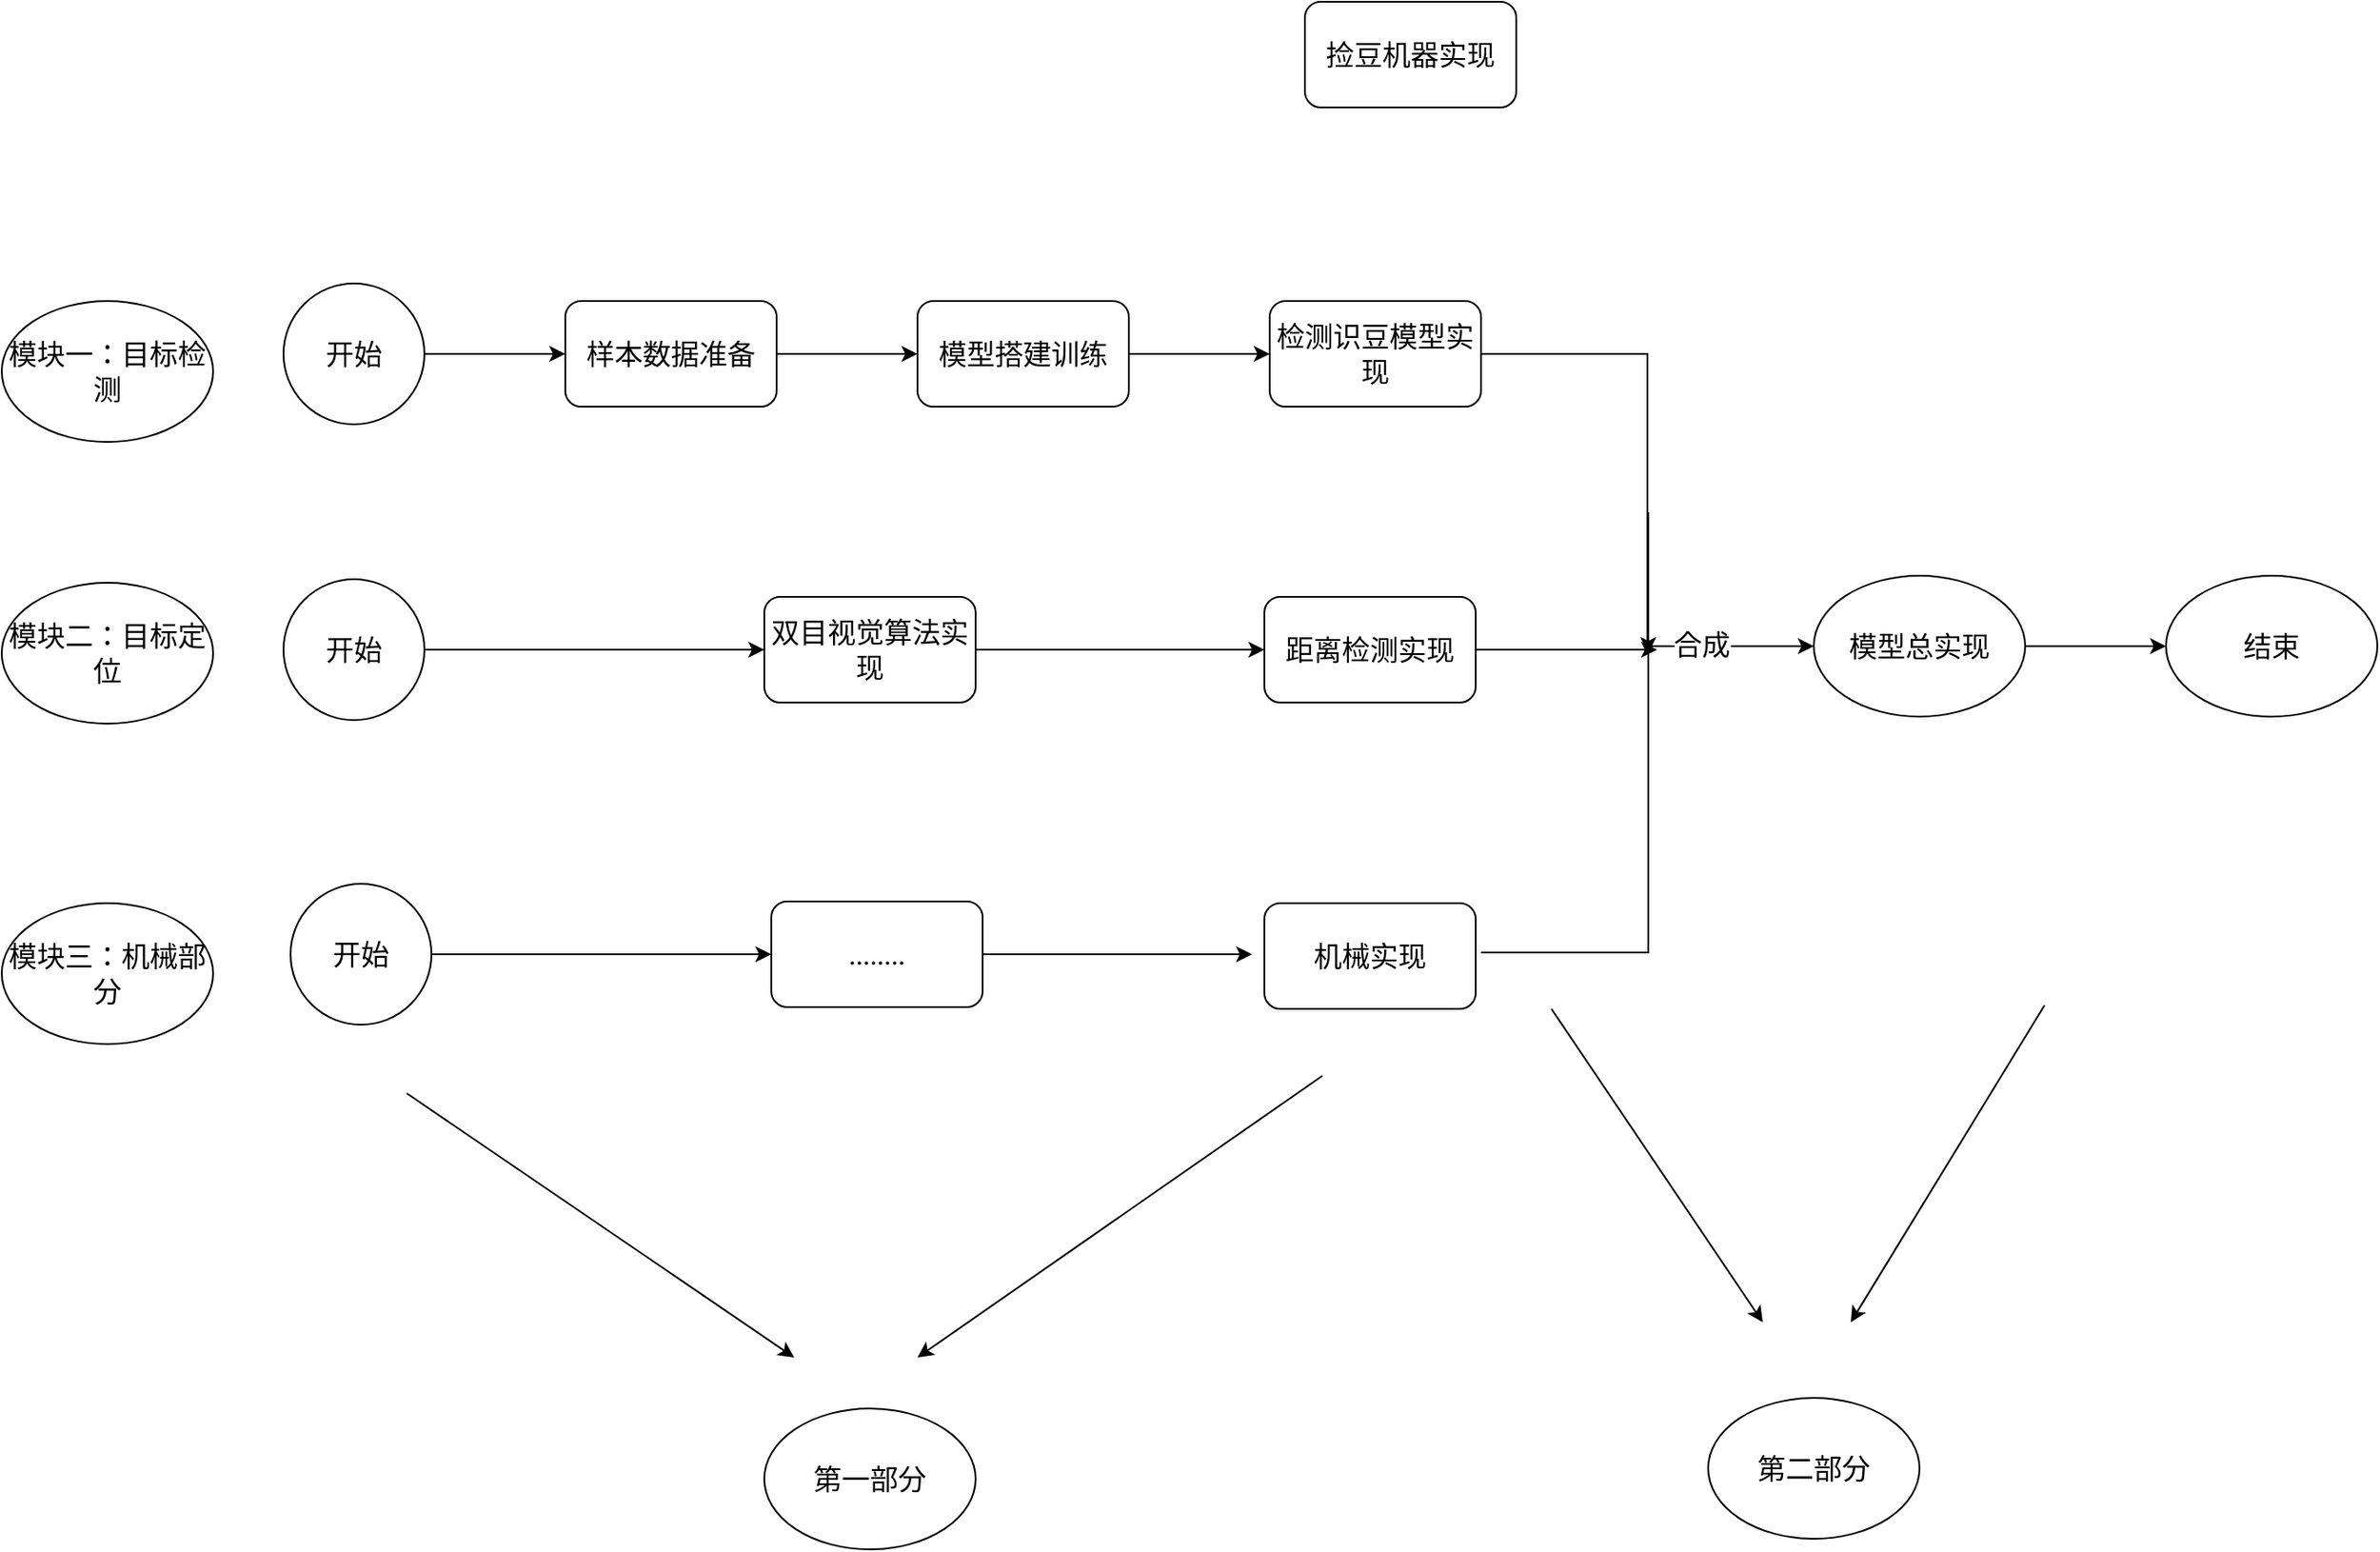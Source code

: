 <mxfile version="10.8.2" type="github"><diagram id="k68mkwFndgBbOE26OnHM" name="Page-1"><mxGraphModel dx="2472" dy="868" grid="1" gridSize="10" guides="1" tooltips="1" connect="1" arrows="1" fold="1" page="1" pageScale="1" pageWidth="827" pageHeight="1169" math="0" shadow="0"><root><mxCell id="0"/><mxCell id="1" parent="0"/><mxCell id="7Tzi2VSXAydZE6hQEAZl-2" value="捡豆机器实现" style="rounded=1;whiteSpace=wrap;html=1;fontSize=16;fontFamily=Times New Roman;fontStyle=0" vertex="1" parent="1"><mxGeometry x="650" y="290" width="120" height="60" as="geometry"/></mxCell><mxCell id="7Tzi2VSXAydZE6hQEAZl-3" value="机械实现" style="rounded=1;whiteSpace=wrap;html=1;fontSize=16;fontFamily=Times New Roman;fontStyle=0" vertex="1" parent="1"><mxGeometry x="627" y="802" width="120" height="60" as="geometry"/></mxCell><mxCell id="7Tzi2VSXAydZE6hQEAZl-6" value="" style="edgeStyle=orthogonalEdgeStyle;rounded=0;orthogonalLoop=1;jettySize=auto;html=1;fontSize=16;fontFamily=Times New Roman;fontStyle=0" edge="1" parent="1" source="7Tzi2VSXAydZE6hQEAZl-4" target="7Tzi2VSXAydZE6hQEAZl-5"><mxGeometry relative="1" as="geometry"/></mxCell><mxCell id="7Tzi2VSXAydZE6hQEAZl-4" value="开始" style="ellipse;whiteSpace=wrap;html=1;aspect=fixed;fontSize=16;fontFamily=Times New Roman;fontStyle=0" vertex="1" parent="1"><mxGeometry x="70" y="450" width="80" height="80" as="geometry"/></mxCell><mxCell id="7Tzi2VSXAydZE6hQEAZl-8" value="" style="edgeStyle=orthogonalEdgeStyle;rounded=0;orthogonalLoop=1;jettySize=auto;html=1;fontSize=16;fontFamily=Times New Roman;fontStyle=0" edge="1" parent="1" source="7Tzi2VSXAydZE6hQEAZl-5" target="7Tzi2VSXAydZE6hQEAZl-7"><mxGeometry relative="1" as="geometry"/></mxCell><mxCell id="7Tzi2VSXAydZE6hQEAZl-5" value="&lt;span style=&quot;font-size: 16px;&quot;&gt;样本数据准备&lt;/span&gt;" style="rounded=1;whiteSpace=wrap;html=1;fontSize=16;fontFamily=Times New Roman;fontStyle=0" vertex="1" parent="1"><mxGeometry x="230" y="460" width="120" height="60" as="geometry"/></mxCell><mxCell id="7Tzi2VSXAydZE6hQEAZl-10" value="" style="edgeStyle=orthogonalEdgeStyle;rounded=0;orthogonalLoop=1;jettySize=auto;html=1;fontSize=16;fontFamily=Times New Roman;fontStyle=0" edge="1" parent="1" source="7Tzi2VSXAydZE6hQEAZl-7" target="7Tzi2VSXAydZE6hQEAZl-9"><mxGeometry relative="1" as="geometry"/></mxCell><mxCell id="7Tzi2VSXAydZE6hQEAZl-7" value="&lt;span style=&quot;font-size: 16px;&quot;&gt;模型搭建训练&lt;/span&gt;" style="rounded=1;whiteSpace=wrap;html=1;fontSize=16;fontFamily=Times New Roman;fontStyle=0" vertex="1" parent="1"><mxGeometry x="430" y="460" width="120" height="60" as="geometry"/></mxCell><mxCell id="7Tzi2VSXAydZE6hQEAZl-25" style="edgeStyle=orthogonalEdgeStyle;rounded=0;orthogonalLoop=1;jettySize=auto;html=1;exitX=1;exitY=0.5;exitDx=0;exitDy=0;entryX=0;entryY=0.5;entryDx=0;entryDy=0;fontSize=16;fontFamily=Times New Roman;fontStyle=0" edge="1" parent="1" source="7Tzi2VSXAydZE6hQEAZl-9" target="7Tzi2VSXAydZE6hQEAZl-24"><mxGeometry relative="1" as="geometry"/></mxCell><mxCell id="7Tzi2VSXAydZE6hQEAZl-37" value="合成" style="text;html=1;resizable=0;points=[];align=center;verticalAlign=middle;labelBackgroundColor=#ffffff;fontSize=16;fontFamily=Times New Roman;fontStyle=0" vertex="1" connectable="0" parent="7Tzi2VSXAydZE6hQEAZl-25"><mxGeometry x="0.636" y="1" relative="1" as="geometry"><mxPoint as="offset"/></mxGeometry></mxCell><mxCell id="7Tzi2VSXAydZE6hQEAZl-9" value="&lt;span style=&quot;font-size: 16px;&quot;&gt;检测识豆模型实现&lt;/span&gt;" style="rounded=1;whiteSpace=wrap;html=1;fontSize=16;fontFamily=Times New Roman;fontStyle=0" vertex="1" parent="1"><mxGeometry x="630" y="460" width="120" height="60" as="geometry"/></mxCell><mxCell id="7Tzi2VSXAydZE6hQEAZl-17" value="" style="edgeStyle=orthogonalEdgeStyle;rounded=0;orthogonalLoop=1;jettySize=auto;html=1;entryX=0;entryY=0.5;entryDx=0;entryDy=0;fontSize=16;fontFamily=Times New Roman;fontStyle=0" edge="1" parent="1" source="7Tzi2VSXAydZE6hQEAZl-11" target="7Tzi2VSXAydZE6hQEAZl-19"><mxGeometry relative="1" as="geometry"><mxPoint x="230" y="658" as="targetPoint"/></mxGeometry></mxCell><mxCell id="7Tzi2VSXAydZE6hQEAZl-11" value="开始" style="ellipse;whiteSpace=wrap;html=1;aspect=fixed;fontSize=16;fontFamily=Times New Roman;fontStyle=0" vertex="1" parent="1"><mxGeometry x="70" y="618" width="80" height="80" as="geometry"/></mxCell><mxCell id="7Tzi2VSXAydZE6hQEAZl-12" value="模块一：目标检测" style="ellipse;whiteSpace=wrap;html=1;fontSize=16;fontFamily=Times New Roman;fontStyle=0" vertex="1" parent="1"><mxGeometry x="-90" y="460" width="120" height="80" as="geometry"/></mxCell><mxCell id="7Tzi2VSXAydZE6hQEAZl-13" value="模块二：目标定位" style="ellipse;whiteSpace=wrap;html=1;fontSize=16;fontFamily=Times New Roman;fontStyle=0" vertex="1" parent="1"><mxGeometry x="-90" y="620" width="120" height="80" as="geometry"/></mxCell><mxCell id="7Tzi2VSXAydZE6hQEAZl-15" value="模块三：机械部分" style="ellipse;whiteSpace=wrap;html=1;fontSize=16;fontFamily=Times New Roman;fontStyle=0" vertex="1" parent="1"><mxGeometry x="-90" y="802" width="120" height="80" as="geometry"/></mxCell><mxCell id="7Tzi2VSXAydZE6hQEAZl-21" value="" style="edgeStyle=orthogonalEdgeStyle;rounded=0;orthogonalLoop=1;jettySize=auto;html=1;fontSize=16;fontFamily=Times New Roman;fontStyle=0" edge="1" parent="1" source="7Tzi2VSXAydZE6hQEAZl-19" target="7Tzi2VSXAydZE6hQEAZl-20"><mxGeometry relative="1" as="geometry"/></mxCell><mxCell id="7Tzi2VSXAydZE6hQEAZl-19" value="双目视觉算法实现" style="rounded=1;whiteSpace=wrap;html=1;fontSize=16;fontFamily=Times New Roman;fontStyle=0" vertex="1" parent="1"><mxGeometry x="343" y="628" width="120" height="60" as="geometry"/></mxCell><mxCell id="7Tzi2VSXAydZE6hQEAZl-26" style="edgeStyle=orthogonalEdgeStyle;rounded=0;orthogonalLoop=1;jettySize=auto;html=1;fontSize=16;fontFamily=Times New Roman;fontStyle=0" edge="1" parent="1"><mxGeometry relative="1" as="geometry"><mxPoint x="845" y="660" as="targetPoint"/><mxPoint x="750" y="830" as="sourcePoint"/><Array as="points"><mxPoint x="845" y="830"/><mxPoint x="845" y="580"/></Array></mxGeometry></mxCell><mxCell id="7Tzi2VSXAydZE6hQEAZl-36" value="" style="edgeStyle=orthogonalEdgeStyle;rounded=0;orthogonalLoop=1;jettySize=auto;html=1;fontSize=16;fontFamily=Times New Roman;fontStyle=0" edge="1" parent="1" source="7Tzi2VSXAydZE6hQEAZl-20"><mxGeometry relative="1" as="geometry"><mxPoint x="850" y="658" as="targetPoint"/></mxGeometry></mxCell><mxCell id="7Tzi2VSXAydZE6hQEAZl-20" value="距离检测实现" style="rounded=1;whiteSpace=wrap;html=1;fontSize=16;fontFamily=Times New Roman;fontStyle=0" vertex="1" parent="1"><mxGeometry x="627" y="628" width="120" height="60" as="geometry"/></mxCell><mxCell id="7Tzi2VSXAydZE6hQEAZl-39" value="" style="edgeStyle=orthogonalEdgeStyle;rounded=0;orthogonalLoop=1;jettySize=auto;html=1;fontFamily=Times New Roman;fontSize=16;fontStyle=0" edge="1" parent="1" source="7Tzi2VSXAydZE6hQEAZl-24" target="7Tzi2VSXAydZE6hQEAZl-38"><mxGeometry relative="1" as="geometry"/></mxCell><mxCell id="7Tzi2VSXAydZE6hQEAZl-24" value="模型总实现" style="ellipse;whiteSpace=wrap;html=1;fontSize=16;fontFamily=Times New Roman;fontStyle=0" vertex="1" parent="1"><mxGeometry x="939" y="616" width="120" height="80" as="geometry"/></mxCell><mxCell id="7Tzi2VSXAydZE6hQEAZl-38" value="结束" style="ellipse;whiteSpace=wrap;html=1;fontSize=16;fontFamily=Times New Roman;fontStyle=0" vertex="1" parent="1"><mxGeometry x="1139" y="616" width="120" height="80" as="geometry"/></mxCell><mxCell id="7Tzi2VSXAydZE6hQEAZl-27" value="" style="edgeStyle=orthogonalEdgeStyle;rounded=0;orthogonalLoop=1;jettySize=auto;html=1;entryX=0;entryY=0.5;entryDx=0;entryDy=0;fontSize=16;fontFamily=Times New Roman;fontStyle=0" edge="1" parent="1" source="7Tzi2VSXAydZE6hQEAZl-28" target="7Tzi2VSXAydZE6hQEAZl-30"><mxGeometry relative="1" as="geometry"><mxPoint x="234" y="831" as="targetPoint"/></mxGeometry></mxCell><mxCell id="7Tzi2VSXAydZE6hQEAZl-28" value="开始" style="ellipse;whiteSpace=wrap;html=1;aspect=fixed;fontSize=16;fontFamily=Times New Roman;fontStyle=0" vertex="1" parent="1"><mxGeometry x="74" y="791" width="80" height="80" as="geometry"/></mxCell><mxCell id="7Tzi2VSXAydZE6hQEAZl-29" value="" style="edgeStyle=orthogonalEdgeStyle;rounded=0;orthogonalLoop=1;jettySize=auto;html=1;fontSize=16;fontFamily=Times New Roman;fontStyle=0" edge="1" parent="1" source="7Tzi2VSXAydZE6hQEAZl-30"><mxGeometry relative="1" as="geometry"><mxPoint x="620" y="831" as="targetPoint"/></mxGeometry></mxCell><mxCell id="7Tzi2VSXAydZE6hQEAZl-30" value="........" style="rounded=1;whiteSpace=wrap;html=1;fontSize=16;fontFamily=Times New Roman;fontStyle=0" vertex="1" parent="1"><mxGeometry x="347" y="801" width="120" height="60" as="geometry"/></mxCell><mxCell id="7Tzi2VSXAydZE6hQEAZl-41" value="" style="endArrow=classic;html=1;fontFamily=Times New Roman;fontSize=16;fontStyle=0" edge="1" parent="1"><mxGeometry width="50" height="50" relative="1" as="geometry"><mxPoint x="140" y="910" as="sourcePoint"/><mxPoint x="360" y="1060" as="targetPoint"/></mxGeometry></mxCell><mxCell id="7Tzi2VSXAydZE6hQEAZl-42" value="" style="endArrow=classic;html=1;fontFamily=Times New Roman;fontSize=16;fontStyle=0" edge="1" parent="1"><mxGeometry width="50" height="50" relative="1" as="geometry"><mxPoint x="660" y="900" as="sourcePoint"/><mxPoint x="430" y="1060" as="targetPoint"/></mxGeometry></mxCell><mxCell id="7Tzi2VSXAydZE6hQEAZl-43" value="第一部分" style="ellipse;whiteSpace=wrap;html=1;fontFamily=Times New Roman;fontSize=16;fontStyle=0" vertex="1" parent="1"><mxGeometry x="343" y="1089" width="120" height="80" as="geometry"/></mxCell><mxCell id="7Tzi2VSXAydZE6hQEAZl-44" value="" style="endArrow=classic;html=1;fontFamily=Times New Roman;fontSize=16;fontStyle=0" edge="1" parent="1"><mxGeometry width="50" height="50" relative="1" as="geometry"><mxPoint x="790" y="862" as="sourcePoint"/><mxPoint x="910" y="1040" as="targetPoint"/></mxGeometry></mxCell><mxCell id="7Tzi2VSXAydZE6hQEAZl-45" value="第二部分" style="ellipse;whiteSpace=wrap;html=1;fontFamily=Times New Roman;fontSize=16;fontStyle=0" vertex="1" parent="1"><mxGeometry x="879" y="1083" width="120" height="80" as="geometry"/></mxCell><mxCell id="7Tzi2VSXAydZE6hQEAZl-46" value="" style="endArrow=classic;html=1;fontFamily=Times New Roman;fontSize=16;fontStyle=0" edge="1" parent="1"><mxGeometry width="50" height="50" relative="1" as="geometry"><mxPoint x="1070" y="860" as="sourcePoint"/><mxPoint x="960" y="1040" as="targetPoint"/></mxGeometry></mxCell></root></mxGraphModel></diagram></mxfile>